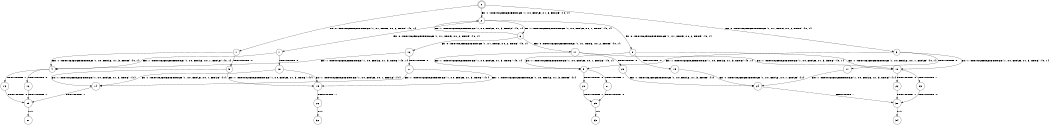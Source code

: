 digraph BCG {
size = "7, 10.5";
center = TRUE;
node [shape = circle];
0 [peripheries = 2];
0 -> 1 [label = "EX !0 !ATOMIC_EXCH_BRANCH (1, +1, TRUE, +0, 2, TRUE) !{0, 1}"];
0 -> 2 [label = "EX !1 !ATOMIC_EXCH_BRANCH (1, +0, FALSE, +1, 3, FALSE) !{0, 1}"];
0 -> 3 [label = "EX !0 !ATOMIC_EXCH_BRANCH (1, +1, TRUE, +0, 2, TRUE) !{0, 1}"];
1 -> 4 [label = "EX !1 !ATOMIC_EXCH_BRANCH (1, +0, FALSE, +1, 3, TRUE) !{0, 1}"];
1 -> 5 [label = "TERMINATE !0"];
2 -> 6 [label = "EX !1 !ATOMIC_EXCH_BRANCH (1, +0, FALSE, +0, 1, TRUE) !{0, 1}"];
2 -> 7 [label = "EX !0 !ATOMIC_EXCH_BRANCH (1, +1, TRUE, +0, 2, TRUE) !{0, 1}"];
2 -> 8 [label = "EX !0 !ATOMIC_EXCH_BRANCH (1, +1, TRUE, +0, 2, TRUE) !{0, 1}"];
3 -> 9 [label = "EX !1 !ATOMIC_EXCH_BRANCH (1, +0, FALSE, +1, 3, TRUE) !{0, 1}"];
3 -> 10 [label = "EX !1 !ATOMIC_EXCH_BRANCH (1, +0, FALSE, +1, 3, TRUE) !{0, 1}"];
3 -> 11 [label = "TERMINATE !0"];
4 -> 12 [label = "TERMINATE !0"];
4 -> 13 [label = "TERMINATE !1"];
5 -> 14 [label = "EX !1 !ATOMIC_EXCH_BRANCH (1, +0, FALSE, +1, 3, TRUE) !{1}"];
5 -> 15 [label = "EX !1 !ATOMIC_EXCH_BRANCH (1, +0, FALSE, +1, 3, TRUE) !{1}"];
6 -> 2 [label = "EX !1 !ATOMIC_EXCH_BRANCH (1, +0, FALSE, +1, 3, FALSE) !{0, 1}"];
6 -> 16 [label = "EX !0 !ATOMIC_EXCH_BRANCH (1, +1, TRUE, +0, 2, TRUE) !{0, 1}"];
6 -> 17 [label = "EX !0 !ATOMIC_EXCH_BRANCH (1, +1, TRUE, +0, 2, TRUE) !{0, 1}"];
7 -> 4 [label = "EX !1 !ATOMIC_EXCH_BRANCH (1, +0, FALSE, +0, 1, FALSE) !{0, 1}"];
7 -> 18 [label = "TERMINATE !0"];
8 -> 9 [label = "EX !1 !ATOMIC_EXCH_BRANCH (1, +0, FALSE, +0, 1, FALSE) !{0, 1}"];
8 -> 10 [label = "EX !1 !ATOMIC_EXCH_BRANCH (1, +0, FALSE, +0, 1, FALSE) !{0, 1}"];
8 -> 19 [label = "TERMINATE !0"];
9 -> 20 [label = "TERMINATE !0"];
9 -> 21 [label = "TERMINATE !1"];
10 -> 22 [label = "TERMINATE !0"];
10 -> 23 [label = "TERMINATE !1"];
11 -> 24 [label = "EX !1 !ATOMIC_EXCH_BRANCH (1, +0, FALSE, +1, 3, TRUE) !{1}"];
12 -> 25 [label = "TERMINATE !1"];
13 -> 25 [label = "TERMINATE !0"];
14 -> 25 [label = "TERMINATE !1"];
15 -> 26 [label = "TERMINATE !1"];
16 -> 4 [label = "EX !1 !ATOMIC_EXCH_BRANCH (1, +0, FALSE, +1, 3, TRUE) !{0, 1}"];
16 -> 27 [label = "TERMINATE !0"];
17 -> 9 [label = "EX !1 !ATOMIC_EXCH_BRANCH (1, +0, FALSE, +1, 3, TRUE) !{0, 1}"];
17 -> 10 [label = "EX !1 !ATOMIC_EXCH_BRANCH (1, +0, FALSE, +1, 3, TRUE) !{0, 1}"];
17 -> 28 [label = "TERMINATE !0"];
18 -> 14 [label = "EX !1 !ATOMIC_EXCH_BRANCH (1, +0, FALSE, +0, 1, FALSE) !{1}"];
18 -> 15 [label = "EX !1 !ATOMIC_EXCH_BRANCH (1, +0, FALSE, +0, 1, FALSE) !{1}"];
19 -> 24 [label = "EX !1 !ATOMIC_EXCH_BRANCH (1, +0, FALSE, +0, 1, FALSE) !{1}"];
20 -> 29 [label = "TERMINATE !1"];
21 -> 29 [label = "TERMINATE !0"];
22 -> 30 [label = "TERMINATE !1"];
23 -> 30 [label = "TERMINATE !0"];
24 -> 30 [label = "TERMINATE !1"];
25 -> 31 [label = "exit"];
26 -> 32 [label = "exit"];
27 -> 14 [label = "EX !1 !ATOMIC_EXCH_BRANCH (1, +0, FALSE, +1, 3, TRUE) !{1}"];
27 -> 15 [label = "EX !1 !ATOMIC_EXCH_BRANCH (1, +0, FALSE, +1, 3, TRUE) !{1}"];
28 -> 24 [label = "EX !1 !ATOMIC_EXCH_BRANCH (1, +0, FALSE, +1, 3, TRUE) !{1}"];
29 -> 33 [label = "exit"];
30 -> 34 [label = "exit"];
}
